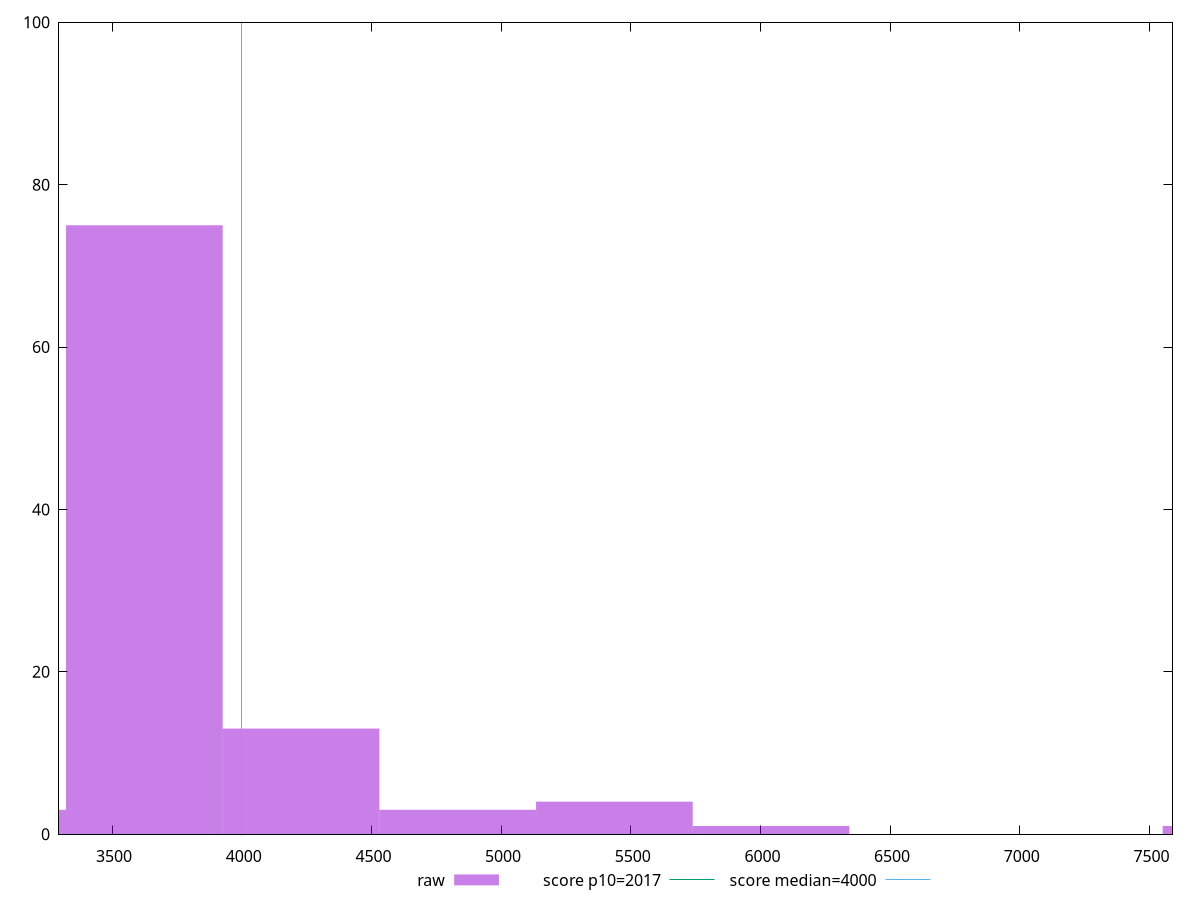 reset

$raw <<EOF
3624.6535181318486 75
4228.76243782049 13
5436.980277197773 4
4832.8713575091315 3
7853.415955952339 1
6041.089196886414 1
3020.544598443207 3
EOF

set key outside below
set boxwidth 604.1089196886414
set xrange [3295.423999999998:7589.119999999986]
set yrange [0:100]
set trange [0:100]
set style fill transparent solid 0.5 noborder

set parametric
set terminal svg size 640, 490 enhanced background rgb 'white'
set output "reprap/mainthread-work-breakdown/samples/pages+cached+noexternal+nomedia+nocss/raw/histogram.svg"

plot $raw title "raw" with boxes, \
     2017,t title "score p10=2017", \
     4000,t title "score median=4000"

reset
